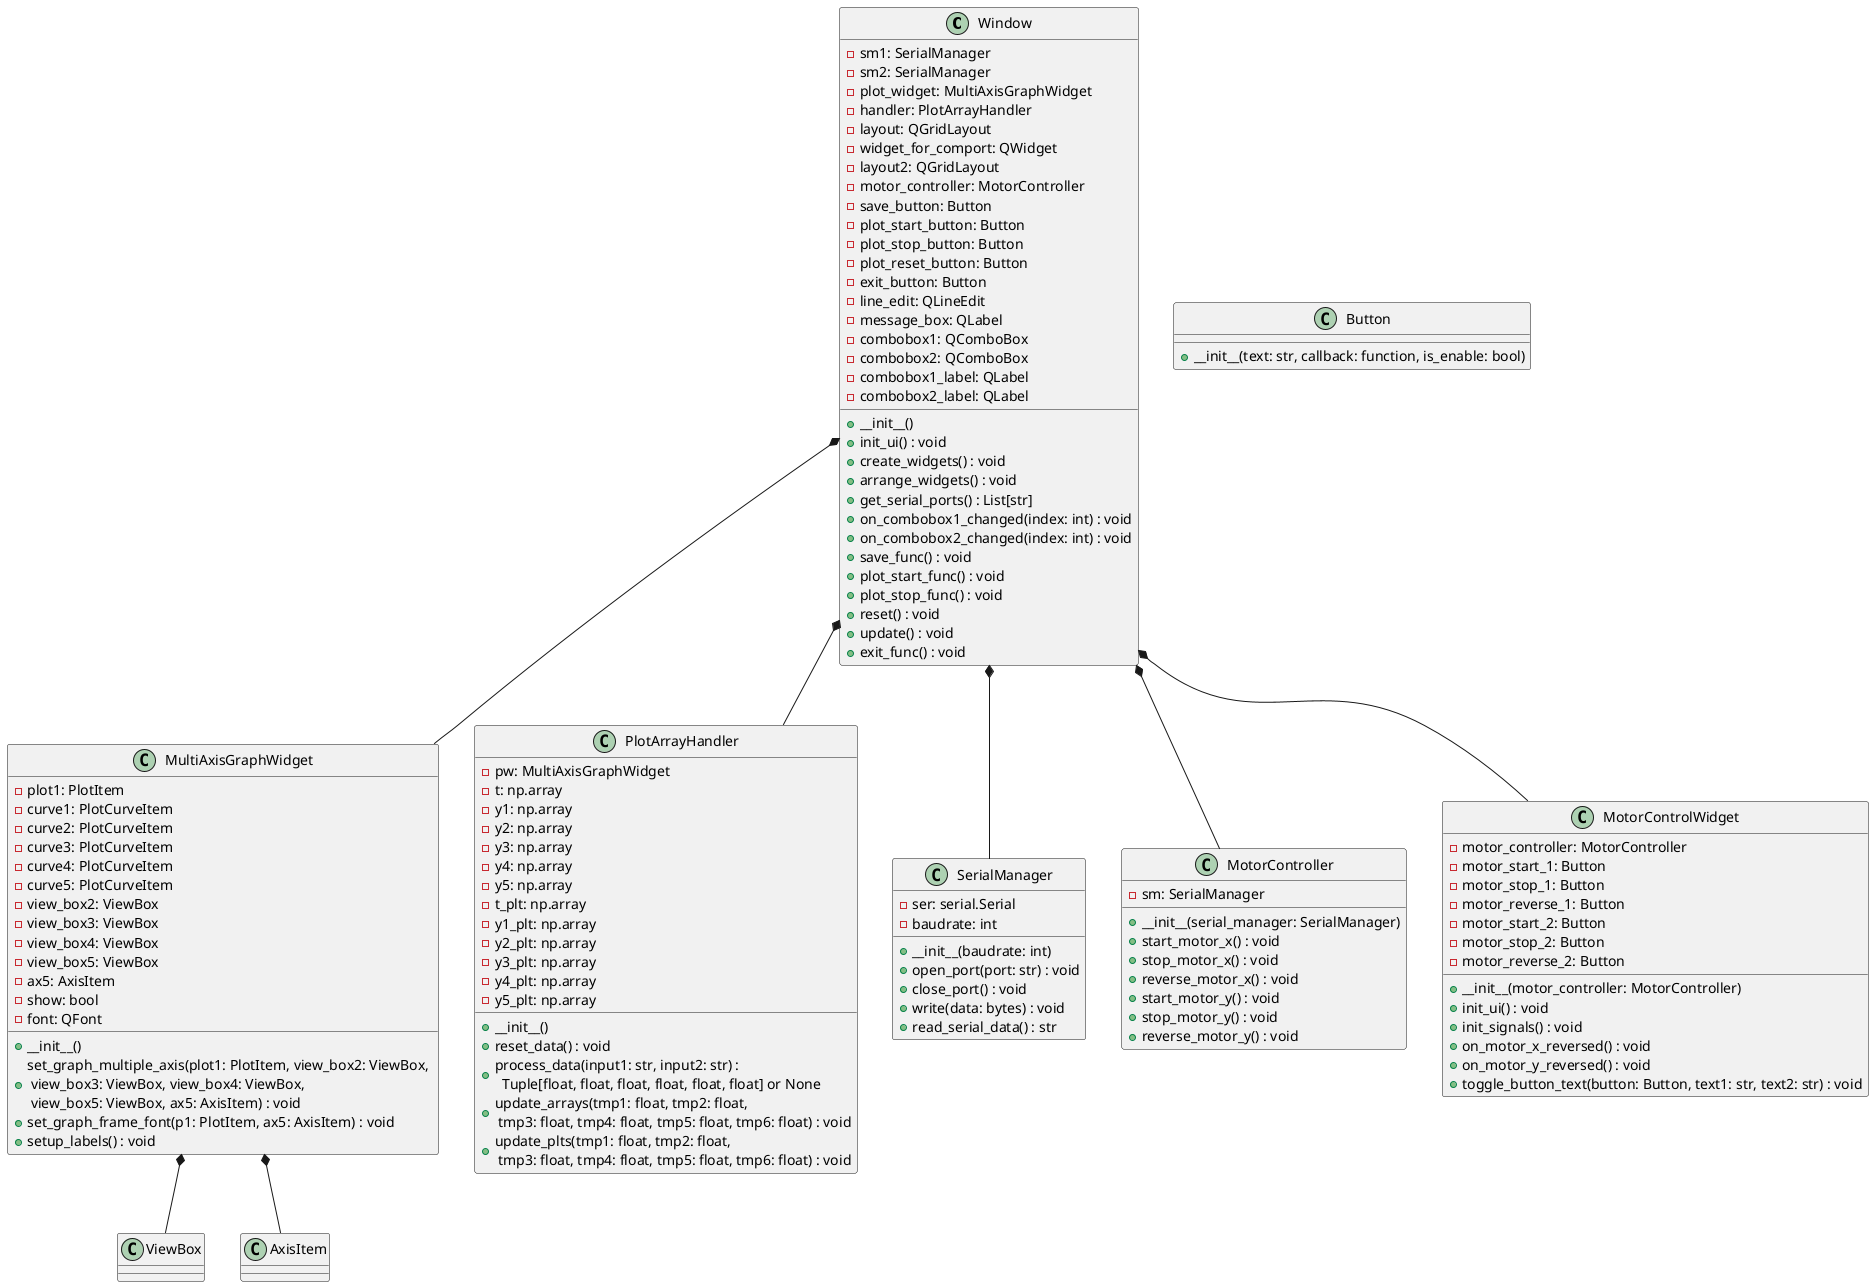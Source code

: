 @startuml

class Window {
    - sm1: SerialManager
    - sm2: SerialManager
    - plot_widget: MultiAxisGraphWidget
    - handler: PlotArrayHandler
    - layout: QGridLayout
    - widget_for_comport: QWidget
    - layout2: QGridLayout
    - motor_controller: MotorController
    - save_button: Button
    - plot_start_button: Button
    - plot_stop_button: Button
    - plot_reset_button: Button
    - exit_button: Button
    - line_edit: QLineEdit
    - message_box: QLabel
    - combobox1: QComboBox
    - combobox2: QComboBox
    - combobox1_label: QLabel
    - combobox2_label: QLabel
    + __init__()
    + init_ui() : void
    + create_widgets() : void
    + arrange_widgets() : void
    + get_serial_ports() : List[str]
    + on_combobox1_changed(index: int) : void
    + on_combobox2_changed(index: int) : void
    + save_func() : void
    + plot_start_func() : void
    + plot_stop_func() : void
    + reset() : void
    + update() : void
    + exit_func() : void
}

class MultiAxisGraphWidget {
    - plot1: PlotItem
    - curve1: PlotCurveItem
    - curve2: PlotCurveItem
    - curve3: PlotCurveItem
    - curve4: PlotCurveItem
    - curve5: PlotCurveItem
    - view_box2: ViewBox
    - view_box3: ViewBox
    - view_box4: ViewBox
    - view_box5: ViewBox
    - ax5: AxisItem
    - show: bool
    - font: QFont
    + __init__()
    + set_graph_multiple_axis(plot1: PlotItem, view_box2: ViewBox, \n view_box3: ViewBox, view_box4: ViewBox, \n view_box5: ViewBox, ax5: AxisItem) : void
    + set_graph_frame_font(p1: PlotItem, ax5: AxisItem) : void
    + setup_labels() : void
}

class PlotArrayHandler {
    - pw: MultiAxisGraphWidget
    - t: np.array
    - y1: np.array
    - y2: np.array
    - y3: np.array
    - y4: np.array
    - y5: np.array
    - t_plt: np.array
    - y1_plt: np.array
    - y2_plt: np.array
    - y3_plt: np.array
    - y4_plt: np.array
    - y5_plt: np.array
    + __init__()
    + reset_data() : void
    + process_data(input1: str, input2: str) :\n  Tuple[float, float, float, float, float, float] or None
    + update_arrays(tmp1: float, tmp2: float, \n tmp3: float, tmp4: float, tmp5: float, tmp6: float) : void
    + update_plts(tmp1: float, tmp2: float, \n tmp3: float, tmp4: float, tmp5: float, tmp6: float) : void
}

class SerialManager {
    - ser: serial.Serial
    - baudrate: int
    + __init__(baudrate: int)
    + open_port(port: str) : void
    + close_port() : void
    + write(data: bytes) : void
    + read_serial_data() : str
}

class MotorController {
    - sm: SerialManager
    + __init__(serial_manager: SerialManager)
    + start_motor_x() : void
    + stop_motor_x() : void
    + reverse_motor_x() : void
    + start_motor_y() : void
    + stop_motor_y() : void
    + reverse_motor_y() : void
}

class MotorControlWidget {
    - motor_controller: MotorController
    - motor_start_1: Button
    - motor_stop_1: Button
    - motor_reverse_1: Button
    - motor_start_2: Button
    - motor_stop_2: Button
    - motor_reverse_2: Button
    + __init__(motor_controller: MotorController)
    + init_ui() : void
    + init_signals() : void
    + on_motor_x_reversed() : void
    + on_motor_y_reversed() : void
    + toggle_button_text(button: Button, text1: str, text2: str) : void
}

class Button {
    + __init__(text: str, callback: function, is_enable: bool)
}

MultiAxisGraphWidget *-- ViewBox
MultiAxisGraphWidget *-- AxisItem
Window *-- SerialManager
Window *-- MultiAxisGraphWidget
Window *-- PlotArrayHandler
Window *-- MotorController
Window *-- MotorControlWidget

@enduml
